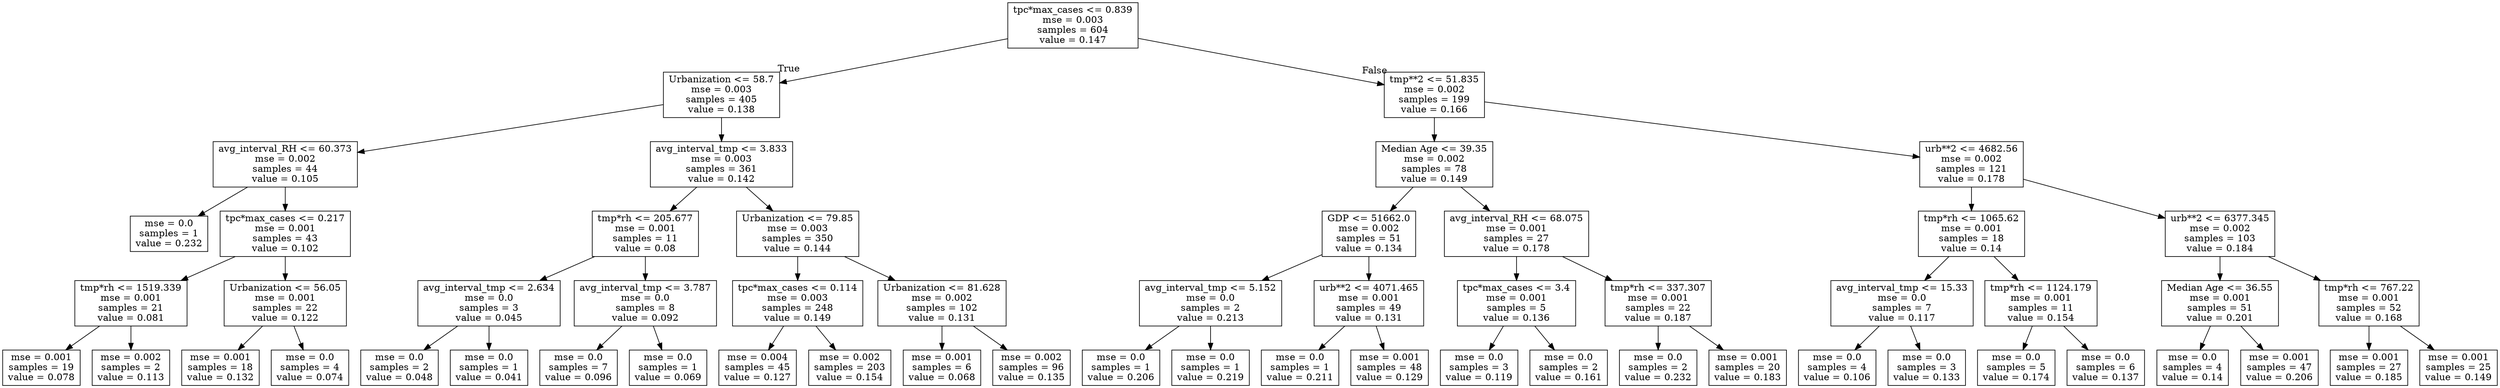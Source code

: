 digraph Tree {
node [shape=box] ;
0 [label="tpc*max_cases <= 0.839\nmse = 0.003\nsamples = 604\nvalue = 0.147"] ;
1 [label="Urbanization <= 58.7\nmse = 0.003\nsamples = 405\nvalue = 0.138"] ;
0 -> 1 [labeldistance=2.5, labelangle=45, headlabel="True"] ;
2 [label="avg_interval_RH <= 60.373\nmse = 0.002\nsamples = 44\nvalue = 0.105"] ;
1 -> 2 ;
3 [label="mse = 0.0\nsamples = 1\nvalue = 0.232"] ;
2 -> 3 ;
4 [label="tpc*max_cases <= 0.217\nmse = 0.001\nsamples = 43\nvalue = 0.102"] ;
2 -> 4 ;
5 [label="tmp*rh <= 1519.339\nmse = 0.001\nsamples = 21\nvalue = 0.081"] ;
4 -> 5 ;
6 [label="mse = 0.001\nsamples = 19\nvalue = 0.078"] ;
5 -> 6 ;
7 [label="mse = 0.002\nsamples = 2\nvalue = 0.113"] ;
5 -> 7 ;
8 [label="Urbanization <= 56.05\nmse = 0.001\nsamples = 22\nvalue = 0.122"] ;
4 -> 8 ;
9 [label="mse = 0.001\nsamples = 18\nvalue = 0.132"] ;
8 -> 9 ;
10 [label="mse = 0.0\nsamples = 4\nvalue = 0.074"] ;
8 -> 10 ;
11 [label="avg_interval_tmp <= 3.833\nmse = 0.003\nsamples = 361\nvalue = 0.142"] ;
1 -> 11 ;
12 [label="tmp*rh <= 205.677\nmse = 0.001\nsamples = 11\nvalue = 0.08"] ;
11 -> 12 ;
13 [label="avg_interval_tmp <= 2.634\nmse = 0.0\nsamples = 3\nvalue = 0.045"] ;
12 -> 13 ;
14 [label="mse = 0.0\nsamples = 2\nvalue = 0.048"] ;
13 -> 14 ;
15 [label="mse = 0.0\nsamples = 1\nvalue = 0.041"] ;
13 -> 15 ;
16 [label="avg_interval_tmp <= 3.787\nmse = 0.0\nsamples = 8\nvalue = 0.092"] ;
12 -> 16 ;
17 [label="mse = 0.0\nsamples = 7\nvalue = 0.096"] ;
16 -> 17 ;
18 [label="mse = 0.0\nsamples = 1\nvalue = 0.069"] ;
16 -> 18 ;
19 [label="Urbanization <= 79.85\nmse = 0.003\nsamples = 350\nvalue = 0.144"] ;
11 -> 19 ;
20 [label="tpc*max_cases <= 0.114\nmse = 0.003\nsamples = 248\nvalue = 0.149"] ;
19 -> 20 ;
21 [label="mse = 0.004\nsamples = 45\nvalue = 0.127"] ;
20 -> 21 ;
22 [label="mse = 0.002\nsamples = 203\nvalue = 0.154"] ;
20 -> 22 ;
23 [label="Urbanization <= 81.628\nmse = 0.002\nsamples = 102\nvalue = 0.131"] ;
19 -> 23 ;
24 [label="mse = 0.001\nsamples = 6\nvalue = 0.068"] ;
23 -> 24 ;
25 [label="mse = 0.002\nsamples = 96\nvalue = 0.135"] ;
23 -> 25 ;
26 [label="tmp**2 <= 51.835\nmse = 0.002\nsamples = 199\nvalue = 0.166"] ;
0 -> 26 [labeldistance=2.5, labelangle=-45, headlabel="False"] ;
27 [label="Median Age <= 39.35\nmse = 0.002\nsamples = 78\nvalue = 0.149"] ;
26 -> 27 ;
28 [label="GDP <= 51662.0\nmse = 0.002\nsamples = 51\nvalue = 0.134"] ;
27 -> 28 ;
29 [label="avg_interval_tmp <= 5.152\nmse = 0.0\nsamples = 2\nvalue = 0.213"] ;
28 -> 29 ;
30 [label="mse = 0.0\nsamples = 1\nvalue = 0.206"] ;
29 -> 30 ;
31 [label="mse = 0.0\nsamples = 1\nvalue = 0.219"] ;
29 -> 31 ;
32 [label="urb**2 <= 4071.465\nmse = 0.001\nsamples = 49\nvalue = 0.131"] ;
28 -> 32 ;
33 [label="mse = 0.0\nsamples = 1\nvalue = 0.211"] ;
32 -> 33 ;
34 [label="mse = 0.001\nsamples = 48\nvalue = 0.129"] ;
32 -> 34 ;
35 [label="avg_interval_RH <= 68.075\nmse = 0.001\nsamples = 27\nvalue = 0.178"] ;
27 -> 35 ;
36 [label="tpc*max_cases <= 3.4\nmse = 0.001\nsamples = 5\nvalue = 0.136"] ;
35 -> 36 ;
37 [label="mse = 0.0\nsamples = 3\nvalue = 0.119"] ;
36 -> 37 ;
38 [label="mse = 0.0\nsamples = 2\nvalue = 0.161"] ;
36 -> 38 ;
39 [label="tmp*rh <= 337.307\nmse = 0.001\nsamples = 22\nvalue = 0.187"] ;
35 -> 39 ;
40 [label="mse = 0.0\nsamples = 2\nvalue = 0.232"] ;
39 -> 40 ;
41 [label="mse = 0.001\nsamples = 20\nvalue = 0.183"] ;
39 -> 41 ;
42 [label="urb**2 <= 4682.56\nmse = 0.002\nsamples = 121\nvalue = 0.178"] ;
26 -> 42 ;
43 [label="tmp*rh <= 1065.62\nmse = 0.001\nsamples = 18\nvalue = 0.14"] ;
42 -> 43 ;
44 [label="avg_interval_tmp <= 15.33\nmse = 0.0\nsamples = 7\nvalue = 0.117"] ;
43 -> 44 ;
45 [label="mse = 0.0\nsamples = 4\nvalue = 0.106"] ;
44 -> 45 ;
46 [label="mse = 0.0\nsamples = 3\nvalue = 0.133"] ;
44 -> 46 ;
47 [label="tmp*rh <= 1124.179\nmse = 0.001\nsamples = 11\nvalue = 0.154"] ;
43 -> 47 ;
48 [label="mse = 0.0\nsamples = 5\nvalue = 0.174"] ;
47 -> 48 ;
49 [label="mse = 0.0\nsamples = 6\nvalue = 0.137"] ;
47 -> 49 ;
50 [label="urb**2 <= 6377.345\nmse = 0.002\nsamples = 103\nvalue = 0.184"] ;
42 -> 50 ;
51 [label="Median Age <= 36.55\nmse = 0.001\nsamples = 51\nvalue = 0.201"] ;
50 -> 51 ;
52 [label="mse = 0.0\nsamples = 4\nvalue = 0.14"] ;
51 -> 52 ;
53 [label="mse = 0.001\nsamples = 47\nvalue = 0.206"] ;
51 -> 53 ;
54 [label="tmp*rh <= 767.22\nmse = 0.001\nsamples = 52\nvalue = 0.168"] ;
50 -> 54 ;
55 [label="mse = 0.001\nsamples = 27\nvalue = 0.185"] ;
54 -> 55 ;
56 [label="mse = 0.001\nsamples = 25\nvalue = 0.149"] ;
54 -> 56 ;
}